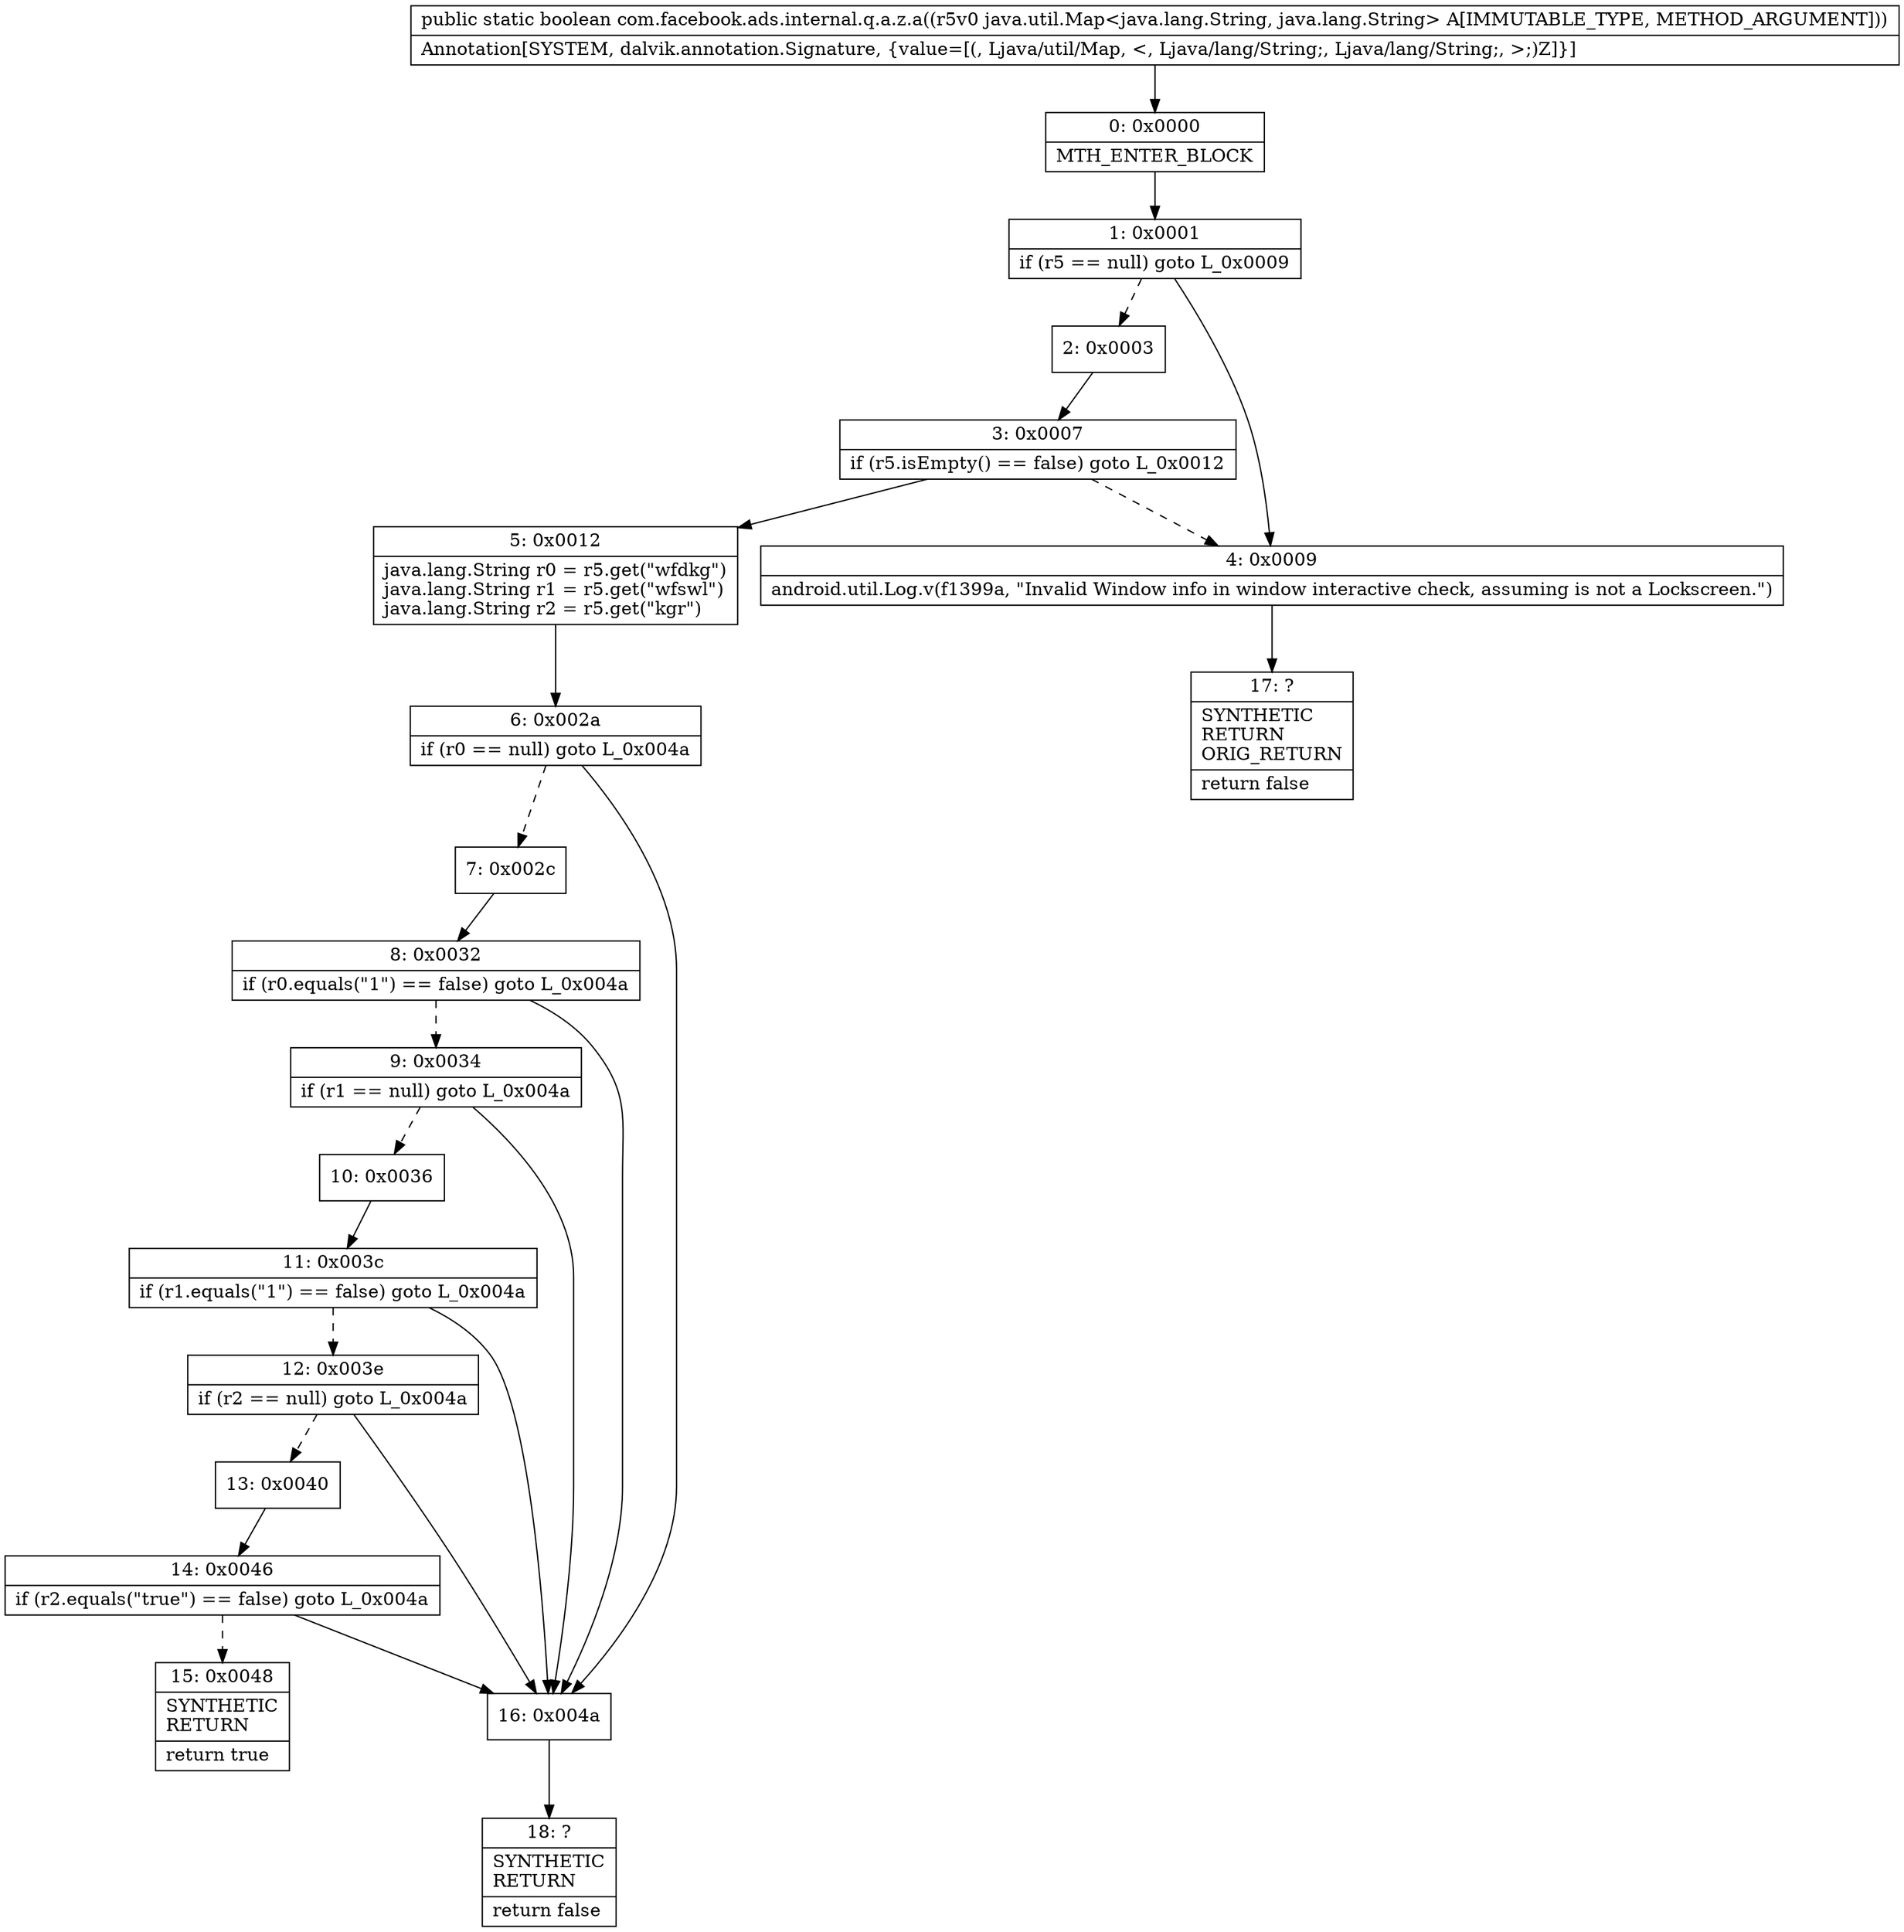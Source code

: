 digraph "CFG forcom.facebook.ads.internal.q.a.z.a(Ljava\/util\/Map;)Z" {
Node_0 [shape=record,label="{0\:\ 0x0000|MTH_ENTER_BLOCK\l}"];
Node_1 [shape=record,label="{1\:\ 0x0001|if (r5 == null) goto L_0x0009\l}"];
Node_2 [shape=record,label="{2\:\ 0x0003}"];
Node_3 [shape=record,label="{3\:\ 0x0007|if (r5.isEmpty() == false) goto L_0x0012\l}"];
Node_4 [shape=record,label="{4\:\ 0x0009|android.util.Log.v(f1399a, \"Invalid Window info in window interactive check, assuming is not a Lockscreen.\")\l}"];
Node_5 [shape=record,label="{5\:\ 0x0012|java.lang.String r0 = r5.get(\"wfdkg\")\ljava.lang.String r1 = r5.get(\"wfswl\")\ljava.lang.String r2 = r5.get(\"kgr\")\l}"];
Node_6 [shape=record,label="{6\:\ 0x002a|if (r0 == null) goto L_0x004a\l}"];
Node_7 [shape=record,label="{7\:\ 0x002c}"];
Node_8 [shape=record,label="{8\:\ 0x0032|if (r0.equals(\"1\") == false) goto L_0x004a\l}"];
Node_9 [shape=record,label="{9\:\ 0x0034|if (r1 == null) goto L_0x004a\l}"];
Node_10 [shape=record,label="{10\:\ 0x0036}"];
Node_11 [shape=record,label="{11\:\ 0x003c|if (r1.equals(\"1\") == false) goto L_0x004a\l}"];
Node_12 [shape=record,label="{12\:\ 0x003e|if (r2 == null) goto L_0x004a\l}"];
Node_13 [shape=record,label="{13\:\ 0x0040}"];
Node_14 [shape=record,label="{14\:\ 0x0046|if (r2.equals(\"true\") == false) goto L_0x004a\l}"];
Node_15 [shape=record,label="{15\:\ 0x0048|SYNTHETIC\lRETURN\l|return true\l}"];
Node_16 [shape=record,label="{16\:\ 0x004a}"];
Node_17 [shape=record,label="{17\:\ ?|SYNTHETIC\lRETURN\lORIG_RETURN\l|return false\l}"];
Node_18 [shape=record,label="{18\:\ ?|SYNTHETIC\lRETURN\l|return false\l}"];
MethodNode[shape=record,label="{public static boolean com.facebook.ads.internal.q.a.z.a((r5v0 java.util.Map\<java.lang.String, java.lang.String\> A[IMMUTABLE_TYPE, METHOD_ARGUMENT]))  | Annotation[SYSTEM, dalvik.annotation.Signature, \{value=[(, Ljava\/util\/Map, \<, Ljava\/lang\/String;, Ljava\/lang\/String;, \>;)Z]\}]\l}"];
MethodNode -> Node_0;
Node_0 -> Node_1;
Node_1 -> Node_2[style=dashed];
Node_1 -> Node_4;
Node_2 -> Node_3;
Node_3 -> Node_4[style=dashed];
Node_3 -> Node_5;
Node_4 -> Node_17;
Node_5 -> Node_6;
Node_6 -> Node_7[style=dashed];
Node_6 -> Node_16;
Node_7 -> Node_8;
Node_8 -> Node_9[style=dashed];
Node_8 -> Node_16;
Node_9 -> Node_10[style=dashed];
Node_9 -> Node_16;
Node_10 -> Node_11;
Node_11 -> Node_12[style=dashed];
Node_11 -> Node_16;
Node_12 -> Node_13[style=dashed];
Node_12 -> Node_16;
Node_13 -> Node_14;
Node_14 -> Node_15[style=dashed];
Node_14 -> Node_16;
Node_16 -> Node_18;
}

